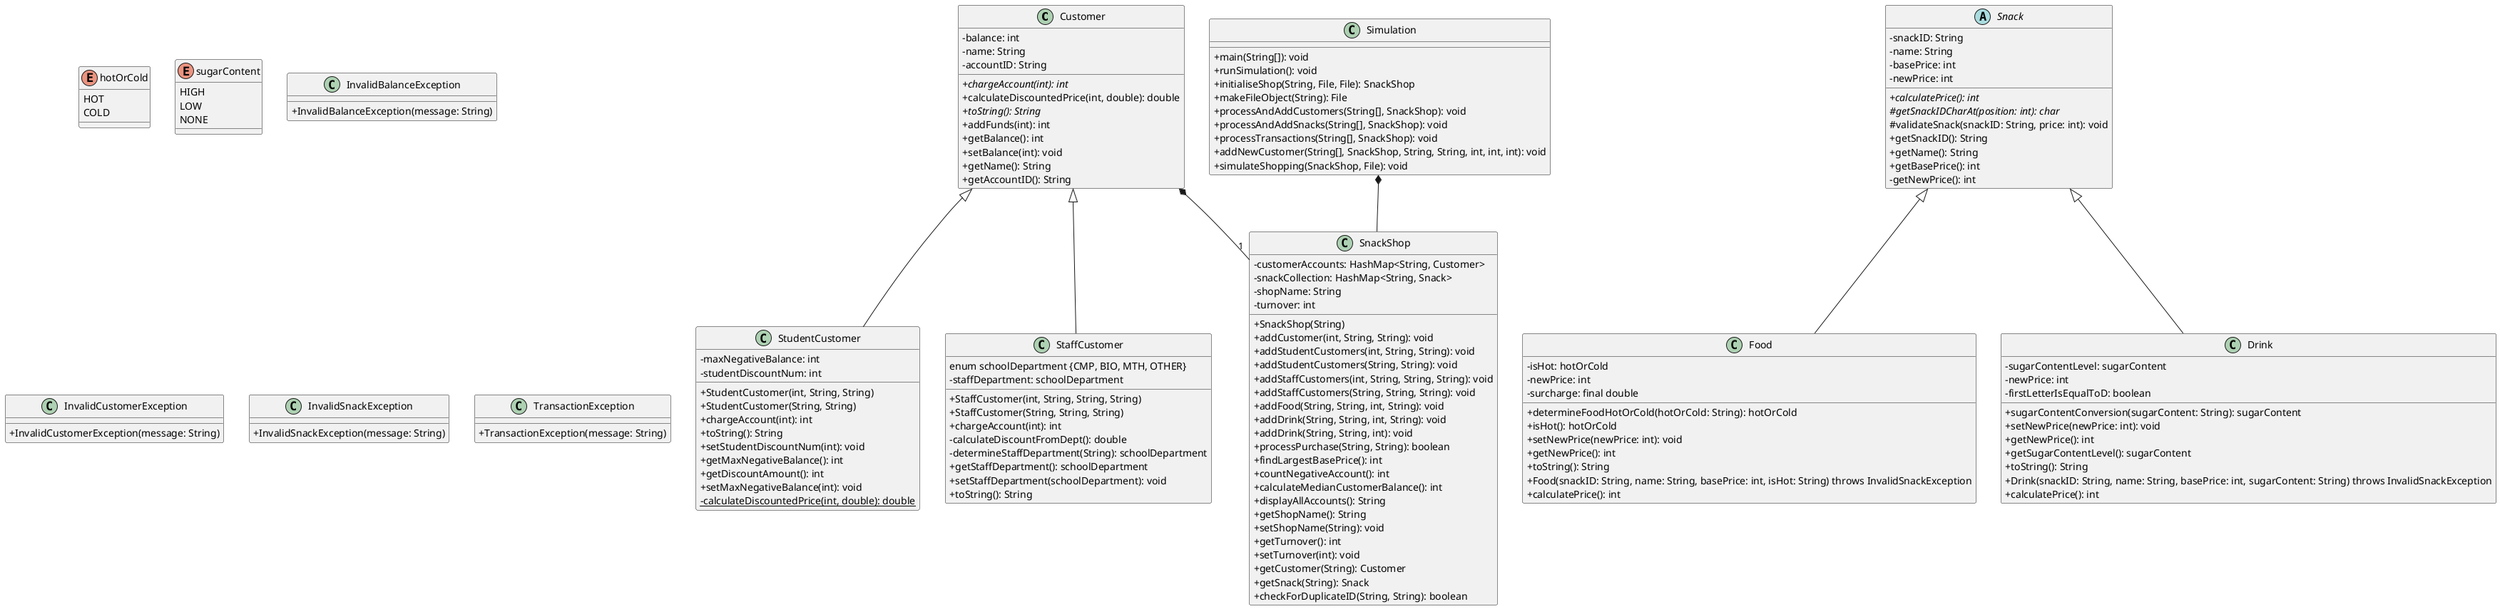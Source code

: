 @startuml

skinparam classAttributeIconSize 0

class Customer {
    - balance: int
    - name: String
    - accountID: String
    {abstract} + chargeAccount(int): int
    + calculateDiscountedPrice(int, double): double
    {abstract} + toString(): String
    + addFunds(int): int
    + getBalance(): int
    + setBalance(int): void
    + getName(): String
    + getAccountID(): String
}

class StudentCustomer {
    - maxNegativeBalance: int
    - studentDiscountNum: int
    + StudentCustomer(int, String, String)
    + StudentCustomer(String, String)
    + chargeAccount(int): int
    + toString(): String
    + setStudentDiscountNum(int): void
    + getMaxNegativeBalance(): int
    + getDiscountAmount(): int
    + setMaxNegativeBalance(int): void
    {static} - calculateDiscountedPrice(int, double): double
}

class StaffCustomer {
    enum schoolDepartment {CMP, BIO, MTH, OTHER}
    - staffDepartment: schoolDepartment
    + StaffCustomer(int, String, String, String)
    + StaffCustomer(String, String, String)
    + chargeAccount(int): int
    - calculateDiscountFromDept(): double
    - determineStaffDepartment(String): schoolDepartment
    + getStaffDepartment(): schoolDepartment
    + setStaffDepartment(schoolDepartment): void
    + toString(): String
}

class SnackShop {
    - customerAccounts: HashMap<String, Customer>
    - snackCollection: HashMap<String, Snack>
    - shopName: String
    - turnover: int
    + SnackShop(String)
    + addCustomer(int, String, String): void
    + addStudentCustomers(int, String, String): void
    + addStudentCustomers(String, String): void
    + addStaffCustomers(int, String, String, String): void
    + addStaffCustomers(String, String, String): void
    + addFood(String, String, int, String): void
    + addDrink(String, String, int, String): void
    + addDrink(String, String, int): void
    + processPurchase(String, String): boolean
    + findLargestBasePrice(): int
    + countNegativeAccount(): int
    + calculateMedianCustomerBalance(): int
    + displayAllAccounts(): String
    + getShopName(): String
    + setShopName(String): void
    + getTurnover(): int
    + setTurnover(int): void
    + getCustomer(String): Customer
    + getSnack(String): Snack
    + checkForDuplicateID(String, String): boolean
}

class Simulation {
    + main(String[]): void
    + runSimulation(): void
    + initialiseShop(String, File, File): SnackShop
    + makeFileObject(String): File
    + processAndAddCustomers(String[], SnackShop): void
    + processAndAddSnacks(String[], SnackShop): void
    + processTransactions(String[], SnackShop): void
    + addNewCustomer(String[], SnackShop, String, String, int, int, int): void
    + simulateShopping(SnackShop, File): void
}


abstract class Snack {
    - snackID: String
    - name: String
    - basePrice: int
    - newPrice: int

    {abstract} + calculatePrice(): int
    {abstract} # getSnackIDCharAt(position: int): char
    # validateSnack(snackID: String, price: int): void
    + getSnackID(): String
    + getName(): String
    + getBasePrice(): int
    - getNewPrice(): int
}

enum hotOrCold {
    HOT
    COLD
}

class Food {
    - isHot: hotOrCold
    - newPrice: int
    - surcharge: final double

    + determineFoodHotOrCold(hotOrCold: String): hotOrCold
    + isHot(): hotOrCold
    + setNewPrice(newPrice: int): void
    + getNewPrice(): int
    + toString(): String
    + Food(snackID: String, name: String, basePrice: int, isHot: String) throws InvalidSnackException
    + calculatePrice(): int
}

class Drink {
    - sugarContentLevel: sugarContent
    - newPrice: int
    - firstLetterIsEqualToD: boolean

    + sugarContentConversion(sugarContent: String): sugarContent
    + setNewPrice(newPrice: int): void
    + getNewPrice(): int
    + getSugarContentLevel(): sugarContent
    + toString(): String
    + Drink(snackID: String, name: String, basePrice: int, sugarContent: String) throws InvalidSnackException
    + calculatePrice(): int
}

enum sugarContent {
    HIGH
    LOW
    NONE
}


class InvalidBalanceException {
    + InvalidBalanceException(message: String)
}

class InvalidCustomerException {
    + InvalidCustomerException(message: String)
}

class InvalidSnackException {
    + InvalidSnackException(message: String)
}

class TransactionException {
    + TransactionException(message: String)
}


Snack <|-- Food
Snack <|-- Drink

Customer <|-- StudentCustomer
Customer <|-- StaffCustomer
Customer *-- "1" SnackShop
Simulation *-- SnackShop

@enduml
